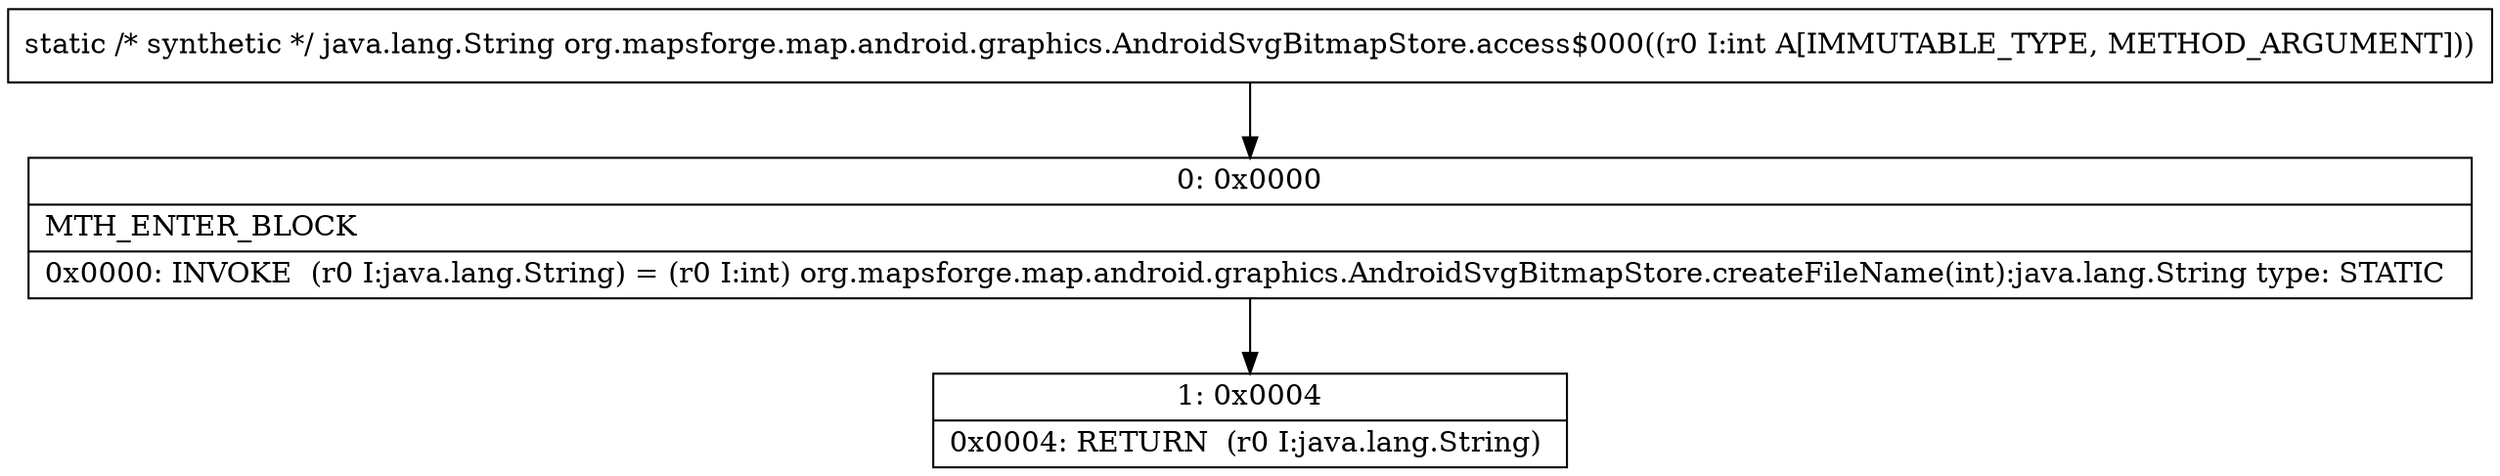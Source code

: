digraph "CFG fororg.mapsforge.map.android.graphics.AndroidSvgBitmapStore.access$000(I)Ljava\/lang\/String;" {
Node_0 [shape=record,label="{0\:\ 0x0000|MTH_ENTER_BLOCK\l|0x0000: INVOKE  (r0 I:java.lang.String) = (r0 I:int) org.mapsforge.map.android.graphics.AndroidSvgBitmapStore.createFileName(int):java.lang.String type: STATIC \l}"];
Node_1 [shape=record,label="{1\:\ 0x0004|0x0004: RETURN  (r0 I:java.lang.String) \l}"];
MethodNode[shape=record,label="{static \/* synthetic *\/ java.lang.String org.mapsforge.map.android.graphics.AndroidSvgBitmapStore.access$000((r0 I:int A[IMMUTABLE_TYPE, METHOD_ARGUMENT])) }"];
MethodNode -> Node_0;
Node_0 -> Node_1;
}

